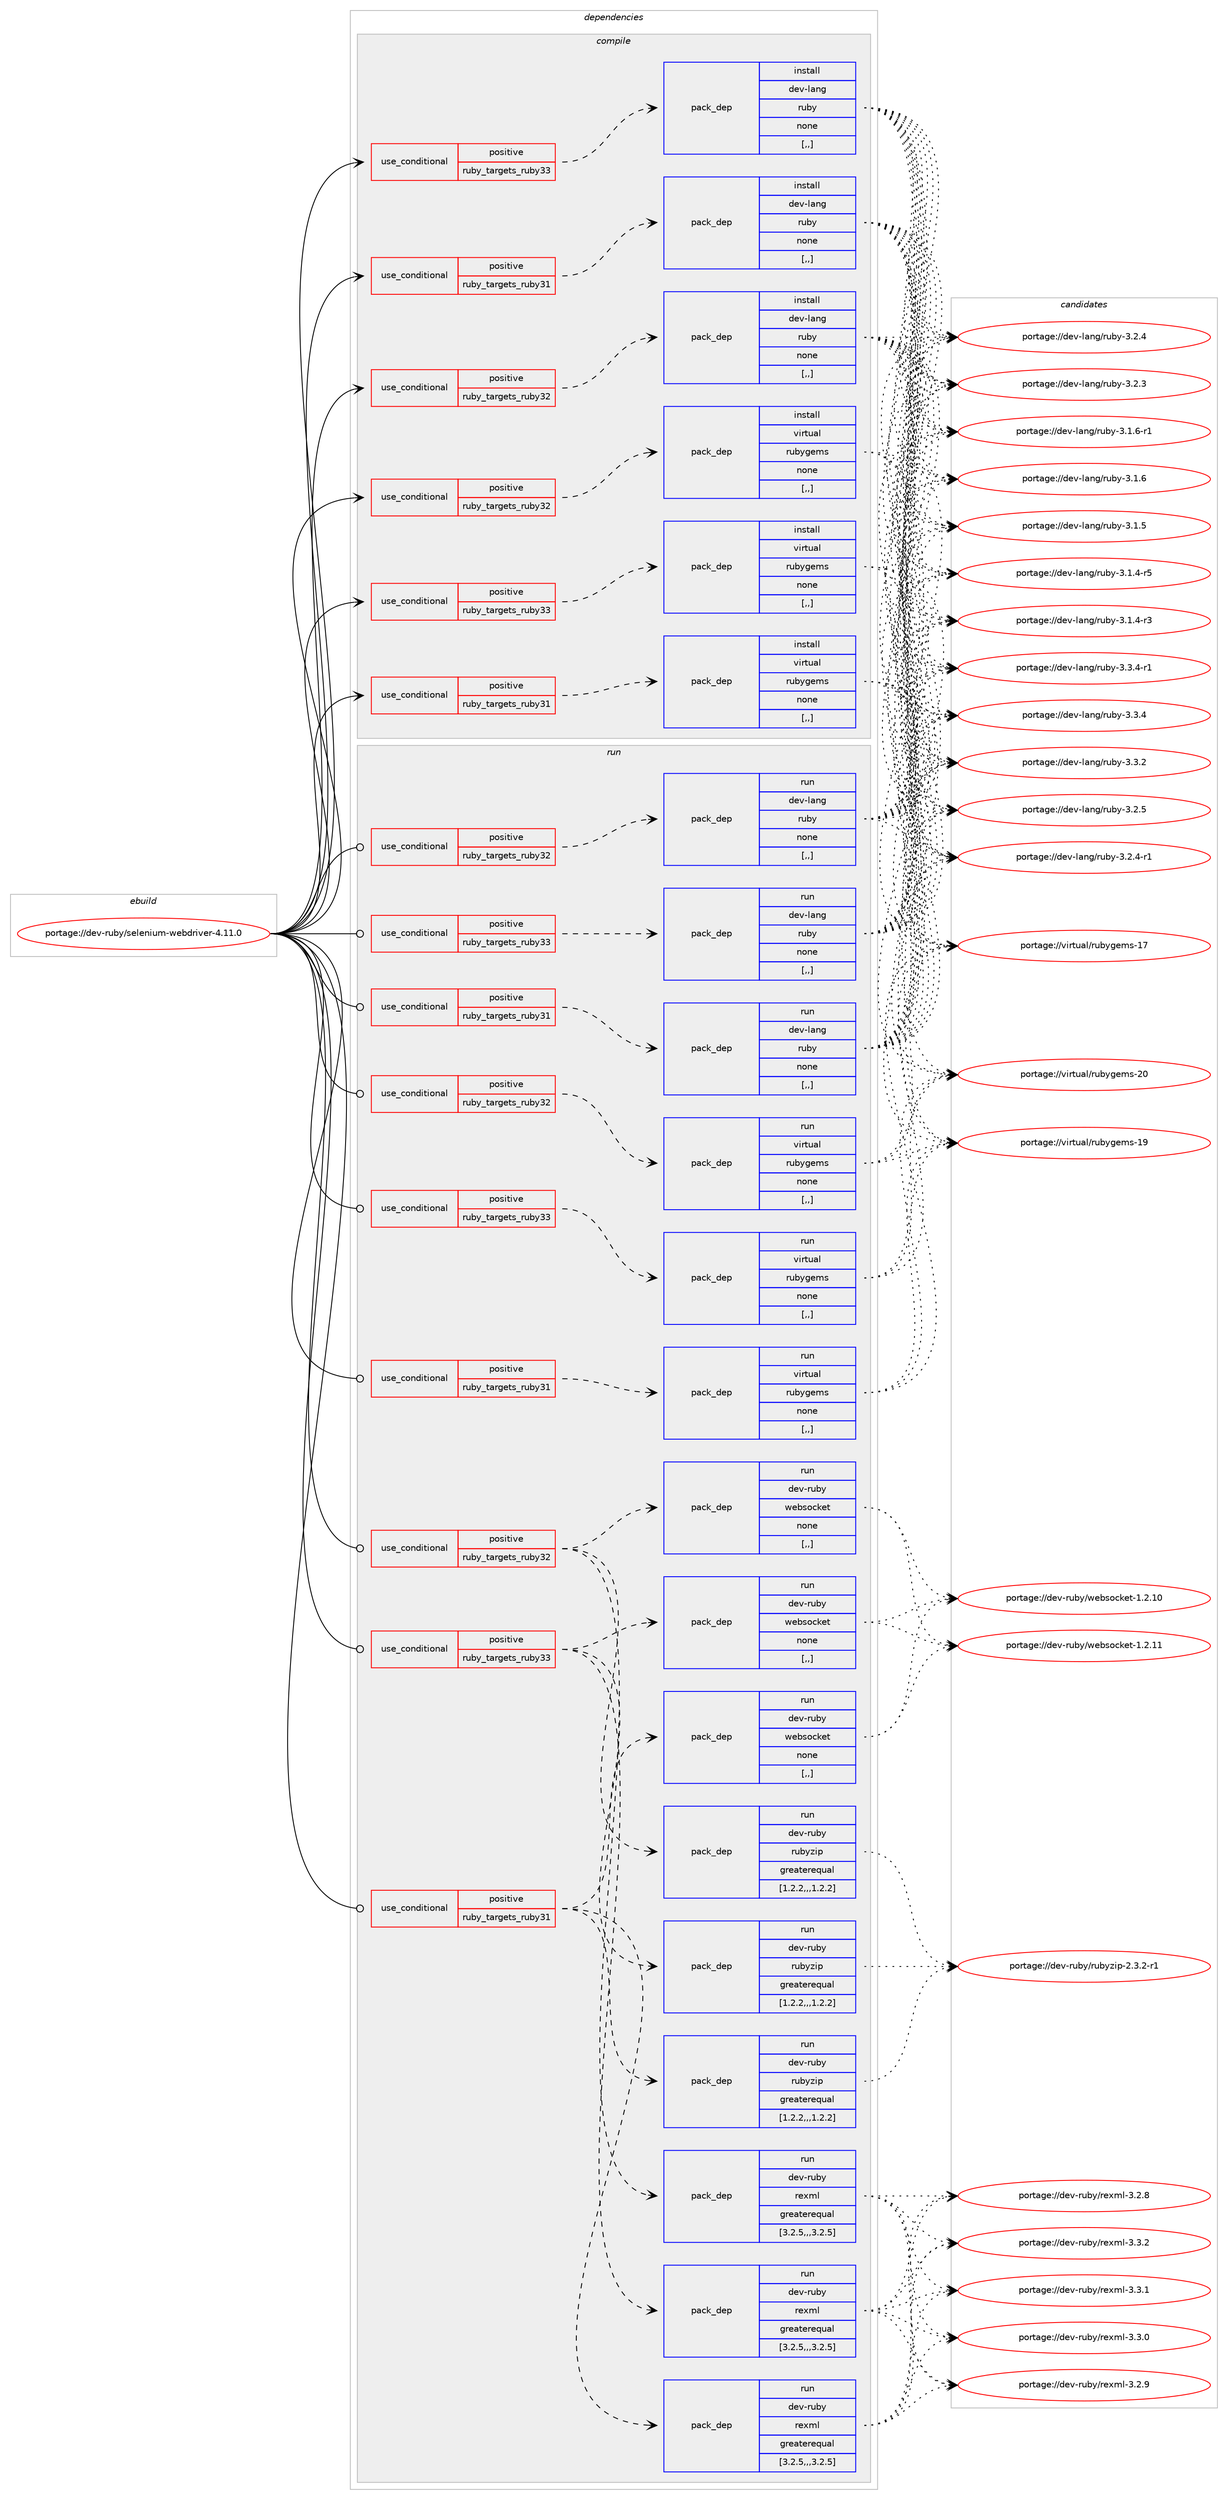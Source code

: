 digraph prolog {

# *************
# Graph options
# *************

newrank=true;
concentrate=true;
compound=true;
graph [rankdir=LR,fontname=Helvetica,fontsize=10,ranksep=1.5];#, ranksep=2.5, nodesep=0.2];
edge  [arrowhead=vee];
node  [fontname=Helvetica,fontsize=10];

# **********
# The ebuild
# **********

subgraph cluster_leftcol {
color=gray;
label=<<i>ebuild</i>>;
id [label="portage://dev-ruby/selenium-webdriver-4.11.0", color=red, width=4, href="../dev-ruby/selenium-webdriver-4.11.0.svg"];
}

# ****************
# The dependencies
# ****************

subgraph cluster_midcol {
color=gray;
label=<<i>dependencies</i>>;
subgraph cluster_compile {
fillcolor="#eeeeee";
style=filled;
label=<<i>compile</i>>;
subgraph cond56247 {
dependency202546 [label=<<TABLE BORDER="0" CELLBORDER="1" CELLSPACING="0" CELLPADDING="4"><TR><TD ROWSPAN="3" CELLPADDING="10">use_conditional</TD></TR><TR><TD>positive</TD></TR><TR><TD>ruby_targets_ruby31</TD></TR></TABLE>>, shape=none, color=red];
subgraph pack144914 {
dependency202547 [label=<<TABLE BORDER="0" CELLBORDER="1" CELLSPACING="0" CELLPADDING="4" WIDTH="220"><TR><TD ROWSPAN="6" CELLPADDING="30">pack_dep</TD></TR><TR><TD WIDTH="110">install</TD></TR><TR><TD>dev-lang</TD></TR><TR><TD>ruby</TD></TR><TR><TD>none</TD></TR><TR><TD>[,,]</TD></TR></TABLE>>, shape=none, color=blue];
}
dependency202546:e -> dependency202547:w [weight=20,style="dashed",arrowhead="vee"];
}
id:e -> dependency202546:w [weight=20,style="solid",arrowhead="vee"];
subgraph cond56248 {
dependency202548 [label=<<TABLE BORDER="0" CELLBORDER="1" CELLSPACING="0" CELLPADDING="4"><TR><TD ROWSPAN="3" CELLPADDING="10">use_conditional</TD></TR><TR><TD>positive</TD></TR><TR><TD>ruby_targets_ruby31</TD></TR></TABLE>>, shape=none, color=red];
subgraph pack144915 {
dependency202549 [label=<<TABLE BORDER="0" CELLBORDER="1" CELLSPACING="0" CELLPADDING="4" WIDTH="220"><TR><TD ROWSPAN="6" CELLPADDING="30">pack_dep</TD></TR><TR><TD WIDTH="110">install</TD></TR><TR><TD>virtual</TD></TR><TR><TD>rubygems</TD></TR><TR><TD>none</TD></TR><TR><TD>[,,]</TD></TR></TABLE>>, shape=none, color=blue];
}
dependency202548:e -> dependency202549:w [weight=20,style="dashed",arrowhead="vee"];
}
id:e -> dependency202548:w [weight=20,style="solid",arrowhead="vee"];
subgraph cond56249 {
dependency202550 [label=<<TABLE BORDER="0" CELLBORDER="1" CELLSPACING="0" CELLPADDING="4"><TR><TD ROWSPAN="3" CELLPADDING="10">use_conditional</TD></TR><TR><TD>positive</TD></TR><TR><TD>ruby_targets_ruby32</TD></TR></TABLE>>, shape=none, color=red];
subgraph pack144916 {
dependency202551 [label=<<TABLE BORDER="0" CELLBORDER="1" CELLSPACING="0" CELLPADDING="4" WIDTH="220"><TR><TD ROWSPAN="6" CELLPADDING="30">pack_dep</TD></TR><TR><TD WIDTH="110">install</TD></TR><TR><TD>dev-lang</TD></TR><TR><TD>ruby</TD></TR><TR><TD>none</TD></TR><TR><TD>[,,]</TD></TR></TABLE>>, shape=none, color=blue];
}
dependency202550:e -> dependency202551:w [weight=20,style="dashed",arrowhead="vee"];
}
id:e -> dependency202550:w [weight=20,style="solid",arrowhead="vee"];
subgraph cond56250 {
dependency202552 [label=<<TABLE BORDER="0" CELLBORDER="1" CELLSPACING="0" CELLPADDING="4"><TR><TD ROWSPAN="3" CELLPADDING="10">use_conditional</TD></TR><TR><TD>positive</TD></TR><TR><TD>ruby_targets_ruby32</TD></TR></TABLE>>, shape=none, color=red];
subgraph pack144917 {
dependency202553 [label=<<TABLE BORDER="0" CELLBORDER="1" CELLSPACING="0" CELLPADDING="4" WIDTH="220"><TR><TD ROWSPAN="6" CELLPADDING="30">pack_dep</TD></TR><TR><TD WIDTH="110">install</TD></TR><TR><TD>virtual</TD></TR><TR><TD>rubygems</TD></TR><TR><TD>none</TD></TR><TR><TD>[,,]</TD></TR></TABLE>>, shape=none, color=blue];
}
dependency202552:e -> dependency202553:w [weight=20,style="dashed",arrowhead="vee"];
}
id:e -> dependency202552:w [weight=20,style="solid",arrowhead="vee"];
subgraph cond56251 {
dependency202554 [label=<<TABLE BORDER="0" CELLBORDER="1" CELLSPACING="0" CELLPADDING="4"><TR><TD ROWSPAN="3" CELLPADDING="10">use_conditional</TD></TR><TR><TD>positive</TD></TR><TR><TD>ruby_targets_ruby33</TD></TR></TABLE>>, shape=none, color=red];
subgraph pack144918 {
dependency202555 [label=<<TABLE BORDER="0" CELLBORDER="1" CELLSPACING="0" CELLPADDING="4" WIDTH="220"><TR><TD ROWSPAN="6" CELLPADDING="30">pack_dep</TD></TR><TR><TD WIDTH="110">install</TD></TR><TR><TD>dev-lang</TD></TR><TR><TD>ruby</TD></TR><TR><TD>none</TD></TR><TR><TD>[,,]</TD></TR></TABLE>>, shape=none, color=blue];
}
dependency202554:e -> dependency202555:w [weight=20,style="dashed",arrowhead="vee"];
}
id:e -> dependency202554:w [weight=20,style="solid",arrowhead="vee"];
subgraph cond56252 {
dependency202556 [label=<<TABLE BORDER="0" CELLBORDER="1" CELLSPACING="0" CELLPADDING="4"><TR><TD ROWSPAN="3" CELLPADDING="10">use_conditional</TD></TR><TR><TD>positive</TD></TR><TR><TD>ruby_targets_ruby33</TD></TR></TABLE>>, shape=none, color=red];
subgraph pack144919 {
dependency202557 [label=<<TABLE BORDER="0" CELLBORDER="1" CELLSPACING="0" CELLPADDING="4" WIDTH="220"><TR><TD ROWSPAN="6" CELLPADDING="30">pack_dep</TD></TR><TR><TD WIDTH="110">install</TD></TR><TR><TD>virtual</TD></TR><TR><TD>rubygems</TD></TR><TR><TD>none</TD></TR><TR><TD>[,,]</TD></TR></TABLE>>, shape=none, color=blue];
}
dependency202556:e -> dependency202557:w [weight=20,style="dashed",arrowhead="vee"];
}
id:e -> dependency202556:w [weight=20,style="solid",arrowhead="vee"];
}
subgraph cluster_compileandrun {
fillcolor="#eeeeee";
style=filled;
label=<<i>compile and run</i>>;
}
subgraph cluster_run {
fillcolor="#eeeeee";
style=filled;
label=<<i>run</i>>;
subgraph cond56253 {
dependency202558 [label=<<TABLE BORDER="0" CELLBORDER="1" CELLSPACING="0" CELLPADDING="4"><TR><TD ROWSPAN="3" CELLPADDING="10">use_conditional</TD></TR><TR><TD>positive</TD></TR><TR><TD>ruby_targets_ruby31</TD></TR></TABLE>>, shape=none, color=red];
subgraph pack144920 {
dependency202559 [label=<<TABLE BORDER="0" CELLBORDER="1" CELLSPACING="0" CELLPADDING="4" WIDTH="220"><TR><TD ROWSPAN="6" CELLPADDING="30">pack_dep</TD></TR><TR><TD WIDTH="110">run</TD></TR><TR><TD>dev-lang</TD></TR><TR><TD>ruby</TD></TR><TR><TD>none</TD></TR><TR><TD>[,,]</TD></TR></TABLE>>, shape=none, color=blue];
}
dependency202558:e -> dependency202559:w [weight=20,style="dashed",arrowhead="vee"];
}
id:e -> dependency202558:w [weight=20,style="solid",arrowhead="odot"];
subgraph cond56254 {
dependency202560 [label=<<TABLE BORDER="0" CELLBORDER="1" CELLSPACING="0" CELLPADDING="4"><TR><TD ROWSPAN="3" CELLPADDING="10">use_conditional</TD></TR><TR><TD>positive</TD></TR><TR><TD>ruby_targets_ruby31</TD></TR></TABLE>>, shape=none, color=red];
subgraph pack144921 {
dependency202561 [label=<<TABLE BORDER="0" CELLBORDER="1" CELLSPACING="0" CELLPADDING="4" WIDTH="220"><TR><TD ROWSPAN="6" CELLPADDING="30">pack_dep</TD></TR><TR><TD WIDTH="110">run</TD></TR><TR><TD>dev-ruby</TD></TR><TR><TD>rexml</TD></TR><TR><TD>greaterequal</TD></TR><TR><TD>[3.2.5,,,3.2.5]</TD></TR></TABLE>>, shape=none, color=blue];
}
dependency202560:e -> dependency202561:w [weight=20,style="dashed",arrowhead="vee"];
subgraph pack144922 {
dependency202562 [label=<<TABLE BORDER="0" CELLBORDER="1" CELLSPACING="0" CELLPADDING="4" WIDTH="220"><TR><TD ROWSPAN="6" CELLPADDING="30">pack_dep</TD></TR><TR><TD WIDTH="110">run</TD></TR><TR><TD>dev-ruby</TD></TR><TR><TD>rubyzip</TD></TR><TR><TD>greaterequal</TD></TR><TR><TD>[1.2.2,,,1.2.2]</TD></TR></TABLE>>, shape=none, color=blue];
}
dependency202560:e -> dependency202562:w [weight=20,style="dashed",arrowhead="vee"];
subgraph pack144923 {
dependency202563 [label=<<TABLE BORDER="0" CELLBORDER="1" CELLSPACING="0" CELLPADDING="4" WIDTH="220"><TR><TD ROWSPAN="6" CELLPADDING="30">pack_dep</TD></TR><TR><TD WIDTH="110">run</TD></TR><TR><TD>dev-ruby</TD></TR><TR><TD>websocket</TD></TR><TR><TD>none</TD></TR><TR><TD>[,,]</TD></TR></TABLE>>, shape=none, color=blue];
}
dependency202560:e -> dependency202563:w [weight=20,style="dashed",arrowhead="vee"];
}
id:e -> dependency202560:w [weight=20,style="solid",arrowhead="odot"];
subgraph cond56255 {
dependency202564 [label=<<TABLE BORDER="0" CELLBORDER="1" CELLSPACING="0" CELLPADDING="4"><TR><TD ROWSPAN="3" CELLPADDING="10">use_conditional</TD></TR><TR><TD>positive</TD></TR><TR><TD>ruby_targets_ruby31</TD></TR></TABLE>>, shape=none, color=red];
subgraph pack144924 {
dependency202565 [label=<<TABLE BORDER="0" CELLBORDER="1" CELLSPACING="0" CELLPADDING="4" WIDTH="220"><TR><TD ROWSPAN="6" CELLPADDING="30">pack_dep</TD></TR><TR><TD WIDTH="110">run</TD></TR><TR><TD>virtual</TD></TR><TR><TD>rubygems</TD></TR><TR><TD>none</TD></TR><TR><TD>[,,]</TD></TR></TABLE>>, shape=none, color=blue];
}
dependency202564:e -> dependency202565:w [weight=20,style="dashed",arrowhead="vee"];
}
id:e -> dependency202564:w [weight=20,style="solid",arrowhead="odot"];
subgraph cond56256 {
dependency202566 [label=<<TABLE BORDER="0" CELLBORDER="1" CELLSPACING="0" CELLPADDING="4"><TR><TD ROWSPAN="3" CELLPADDING="10">use_conditional</TD></TR><TR><TD>positive</TD></TR><TR><TD>ruby_targets_ruby32</TD></TR></TABLE>>, shape=none, color=red];
subgraph pack144925 {
dependency202567 [label=<<TABLE BORDER="0" CELLBORDER="1" CELLSPACING="0" CELLPADDING="4" WIDTH="220"><TR><TD ROWSPAN="6" CELLPADDING="30">pack_dep</TD></TR><TR><TD WIDTH="110">run</TD></TR><TR><TD>dev-lang</TD></TR><TR><TD>ruby</TD></TR><TR><TD>none</TD></TR><TR><TD>[,,]</TD></TR></TABLE>>, shape=none, color=blue];
}
dependency202566:e -> dependency202567:w [weight=20,style="dashed",arrowhead="vee"];
}
id:e -> dependency202566:w [weight=20,style="solid",arrowhead="odot"];
subgraph cond56257 {
dependency202568 [label=<<TABLE BORDER="0" CELLBORDER="1" CELLSPACING="0" CELLPADDING="4"><TR><TD ROWSPAN="3" CELLPADDING="10">use_conditional</TD></TR><TR><TD>positive</TD></TR><TR><TD>ruby_targets_ruby32</TD></TR></TABLE>>, shape=none, color=red];
subgraph pack144926 {
dependency202569 [label=<<TABLE BORDER="0" CELLBORDER="1" CELLSPACING="0" CELLPADDING="4" WIDTH="220"><TR><TD ROWSPAN="6" CELLPADDING="30">pack_dep</TD></TR><TR><TD WIDTH="110">run</TD></TR><TR><TD>dev-ruby</TD></TR><TR><TD>rexml</TD></TR><TR><TD>greaterequal</TD></TR><TR><TD>[3.2.5,,,3.2.5]</TD></TR></TABLE>>, shape=none, color=blue];
}
dependency202568:e -> dependency202569:w [weight=20,style="dashed",arrowhead="vee"];
subgraph pack144927 {
dependency202570 [label=<<TABLE BORDER="0" CELLBORDER="1" CELLSPACING="0" CELLPADDING="4" WIDTH="220"><TR><TD ROWSPAN="6" CELLPADDING="30">pack_dep</TD></TR><TR><TD WIDTH="110">run</TD></TR><TR><TD>dev-ruby</TD></TR><TR><TD>rubyzip</TD></TR><TR><TD>greaterequal</TD></TR><TR><TD>[1.2.2,,,1.2.2]</TD></TR></TABLE>>, shape=none, color=blue];
}
dependency202568:e -> dependency202570:w [weight=20,style="dashed",arrowhead="vee"];
subgraph pack144928 {
dependency202571 [label=<<TABLE BORDER="0" CELLBORDER="1" CELLSPACING="0" CELLPADDING="4" WIDTH="220"><TR><TD ROWSPAN="6" CELLPADDING="30">pack_dep</TD></TR><TR><TD WIDTH="110">run</TD></TR><TR><TD>dev-ruby</TD></TR><TR><TD>websocket</TD></TR><TR><TD>none</TD></TR><TR><TD>[,,]</TD></TR></TABLE>>, shape=none, color=blue];
}
dependency202568:e -> dependency202571:w [weight=20,style="dashed",arrowhead="vee"];
}
id:e -> dependency202568:w [weight=20,style="solid",arrowhead="odot"];
subgraph cond56258 {
dependency202572 [label=<<TABLE BORDER="0" CELLBORDER="1" CELLSPACING="0" CELLPADDING="4"><TR><TD ROWSPAN="3" CELLPADDING="10">use_conditional</TD></TR><TR><TD>positive</TD></TR><TR><TD>ruby_targets_ruby32</TD></TR></TABLE>>, shape=none, color=red];
subgraph pack144929 {
dependency202573 [label=<<TABLE BORDER="0" CELLBORDER="1" CELLSPACING="0" CELLPADDING="4" WIDTH="220"><TR><TD ROWSPAN="6" CELLPADDING="30">pack_dep</TD></TR><TR><TD WIDTH="110">run</TD></TR><TR><TD>virtual</TD></TR><TR><TD>rubygems</TD></TR><TR><TD>none</TD></TR><TR><TD>[,,]</TD></TR></TABLE>>, shape=none, color=blue];
}
dependency202572:e -> dependency202573:w [weight=20,style="dashed",arrowhead="vee"];
}
id:e -> dependency202572:w [weight=20,style="solid",arrowhead="odot"];
subgraph cond56259 {
dependency202574 [label=<<TABLE BORDER="0" CELLBORDER="1" CELLSPACING="0" CELLPADDING="4"><TR><TD ROWSPAN="3" CELLPADDING="10">use_conditional</TD></TR><TR><TD>positive</TD></TR><TR><TD>ruby_targets_ruby33</TD></TR></TABLE>>, shape=none, color=red];
subgraph pack144930 {
dependency202575 [label=<<TABLE BORDER="0" CELLBORDER="1" CELLSPACING="0" CELLPADDING="4" WIDTH="220"><TR><TD ROWSPAN="6" CELLPADDING="30">pack_dep</TD></TR><TR><TD WIDTH="110">run</TD></TR><TR><TD>dev-lang</TD></TR><TR><TD>ruby</TD></TR><TR><TD>none</TD></TR><TR><TD>[,,]</TD></TR></TABLE>>, shape=none, color=blue];
}
dependency202574:e -> dependency202575:w [weight=20,style="dashed",arrowhead="vee"];
}
id:e -> dependency202574:w [weight=20,style="solid",arrowhead="odot"];
subgraph cond56260 {
dependency202576 [label=<<TABLE BORDER="0" CELLBORDER="1" CELLSPACING="0" CELLPADDING="4"><TR><TD ROWSPAN="3" CELLPADDING="10">use_conditional</TD></TR><TR><TD>positive</TD></TR><TR><TD>ruby_targets_ruby33</TD></TR></TABLE>>, shape=none, color=red];
subgraph pack144931 {
dependency202577 [label=<<TABLE BORDER="0" CELLBORDER="1" CELLSPACING="0" CELLPADDING="4" WIDTH="220"><TR><TD ROWSPAN="6" CELLPADDING="30">pack_dep</TD></TR><TR><TD WIDTH="110">run</TD></TR><TR><TD>dev-ruby</TD></TR><TR><TD>rexml</TD></TR><TR><TD>greaterequal</TD></TR><TR><TD>[3.2.5,,,3.2.5]</TD></TR></TABLE>>, shape=none, color=blue];
}
dependency202576:e -> dependency202577:w [weight=20,style="dashed",arrowhead="vee"];
subgraph pack144932 {
dependency202578 [label=<<TABLE BORDER="0" CELLBORDER="1" CELLSPACING="0" CELLPADDING="4" WIDTH="220"><TR><TD ROWSPAN="6" CELLPADDING="30">pack_dep</TD></TR><TR><TD WIDTH="110">run</TD></TR><TR><TD>dev-ruby</TD></TR><TR><TD>rubyzip</TD></TR><TR><TD>greaterequal</TD></TR><TR><TD>[1.2.2,,,1.2.2]</TD></TR></TABLE>>, shape=none, color=blue];
}
dependency202576:e -> dependency202578:w [weight=20,style="dashed",arrowhead="vee"];
subgraph pack144933 {
dependency202579 [label=<<TABLE BORDER="0" CELLBORDER="1" CELLSPACING="0" CELLPADDING="4" WIDTH="220"><TR><TD ROWSPAN="6" CELLPADDING="30">pack_dep</TD></TR><TR><TD WIDTH="110">run</TD></TR><TR><TD>dev-ruby</TD></TR><TR><TD>websocket</TD></TR><TR><TD>none</TD></TR><TR><TD>[,,]</TD></TR></TABLE>>, shape=none, color=blue];
}
dependency202576:e -> dependency202579:w [weight=20,style="dashed",arrowhead="vee"];
}
id:e -> dependency202576:w [weight=20,style="solid",arrowhead="odot"];
subgraph cond56261 {
dependency202580 [label=<<TABLE BORDER="0" CELLBORDER="1" CELLSPACING="0" CELLPADDING="4"><TR><TD ROWSPAN="3" CELLPADDING="10">use_conditional</TD></TR><TR><TD>positive</TD></TR><TR><TD>ruby_targets_ruby33</TD></TR></TABLE>>, shape=none, color=red];
subgraph pack144934 {
dependency202581 [label=<<TABLE BORDER="0" CELLBORDER="1" CELLSPACING="0" CELLPADDING="4" WIDTH="220"><TR><TD ROWSPAN="6" CELLPADDING="30">pack_dep</TD></TR><TR><TD WIDTH="110">run</TD></TR><TR><TD>virtual</TD></TR><TR><TD>rubygems</TD></TR><TR><TD>none</TD></TR><TR><TD>[,,]</TD></TR></TABLE>>, shape=none, color=blue];
}
dependency202580:e -> dependency202581:w [weight=20,style="dashed",arrowhead="vee"];
}
id:e -> dependency202580:w [weight=20,style="solid",arrowhead="odot"];
}
}

# **************
# The candidates
# **************

subgraph cluster_choices {
rank=same;
color=gray;
label=<<i>candidates</i>>;

subgraph choice144914 {
color=black;
nodesep=1;
choice100101118451089711010347114117981214551465146524511449 [label="portage://dev-lang/ruby-3.3.4-r1", color=red, width=4,href="../dev-lang/ruby-3.3.4-r1.svg"];
choice10010111845108971101034711411798121455146514652 [label="portage://dev-lang/ruby-3.3.4", color=red, width=4,href="../dev-lang/ruby-3.3.4.svg"];
choice10010111845108971101034711411798121455146514650 [label="portage://dev-lang/ruby-3.3.2", color=red, width=4,href="../dev-lang/ruby-3.3.2.svg"];
choice10010111845108971101034711411798121455146504653 [label="portage://dev-lang/ruby-3.2.5", color=red, width=4,href="../dev-lang/ruby-3.2.5.svg"];
choice100101118451089711010347114117981214551465046524511449 [label="portage://dev-lang/ruby-3.2.4-r1", color=red, width=4,href="../dev-lang/ruby-3.2.4-r1.svg"];
choice10010111845108971101034711411798121455146504652 [label="portage://dev-lang/ruby-3.2.4", color=red, width=4,href="../dev-lang/ruby-3.2.4.svg"];
choice10010111845108971101034711411798121455146504651 [label="portage://dev-lang/ruby-3.2.3", color=red, width=4,href="../dev-lang/ruby-3.2.3.svg"];
choice100101118451089711010347114117981214551464946544511449 [label="portage://dev-lang/ruby-3.1.6-r1", color=red, width=4,href="../dev-lang/ruby-3.1.6-r1.svg"];
choice10010111845108971101034711411798121455146494654 [label="portage://dev-lang/ruby-3.1.6", color=red, width=4,href="../dev-lang/ruby-3.1.6.svg"];
choice10010111845108971101034711411798121455146494653 [label="portage://dev-lang/ruby-3.1.5", color=red, width=4,href="../dev-lang/ruby-3.1.5.svg"];
choice100101118451089711010347114117981214551464946524511453 [label="portage://dev-lang/ruby-3.1.4-r5", color=red, width=4,href="../dev-lang/ruby-3.1.4-r5.svg"];
choice100101118451089711010347114117981214551464946524511451 [label="portage://dev-lang/ruby-3.1.4-r3", color=red, width=4,href="../dev-lang/ruby-3.1.4-r3.svg"];
dependency202547:e -> choice100101118451089711010347114117981214551465146524511449:w [style=dotted,weight="100"];
dependency202547:e -> choice10010111845108971101034711411798121455146514652:w [style=dotted,weight="100"];
dependency202547:e -> choice10010111845108971101034711411798121455146514650:w [style=dotted,weight="100"];
dependency202547:e -> choice10010111845108971101034711411798121455146504653:w [style=dotted,weight="100"];
dependency202547:e -> choice100101118451089711010347114117981214551465046524511449:w [style=dotted,weight="100"];
dependency202547:e -> choice10010111845108971101034711411798121455146504652:w [style=dotted,weight="100"];
dependency202547:e -> choice10010111845108971101034711411798121455146504651:w [style=dotted,weight="100"];
dependency202547:e -> choice100101118451089711010347114117981214551464946544511449:w [style=dotted,weight="100"];
dependency202547:e -> choice10010111845108971101034711411798121455146494654:w [style=dotted,weight="100"];
dependency202547:e -> choice10010111845108971101034711411798121455146494653:w [style=dotted,weight="100"];
dependency202547:e -> choice100101118451089711010347114117981214551464946524511453:w [style=dotted,weight="100"];
dependency202547:e -> choice100101118451089711010347114117981214551464946524511451:w [style=dotted,weight="100"];
}
subgraph choice144915 {
color=black;
nodesep=1;
choice118105114116117971084711411798121103101109115455048 [label="portage://virtual/rubygems-20", color=red, width=4,href="../virtual/rubygems-20.svg"];
choice118105114116117971084711411798121103101109115454957 [label="portage://virtual/rubygems-19", color=red, width=4,href="../virtual/rubygems-19.svg"];
choice118105114116117971084711411798121103101109115454955 [label="portage://virtual/rubygems-17", color=red, width=4,href="../virtual/rubygems-17.svg"];
dependency202549:e -> choice118105114116117971084711411798121103101109115455048:w [style=dotted,weight="100"];
dependency202549:e -> choice118105114116117971084711411798121103101109115454957:w [style=dotted,weight="100"];
dependency202549:e -> choice118105114116117971084711411798121103101109115454955:w [style=dotted,weight="100"];
}
subgraph choice144916 {
color=black;
nodesep=1;
choice100101118451089711010347114117981214551465146524511449 [label="portage://dev-lang/ruby-3.3.4-r1", color=red, width=4,href="../dev-lang/ruby-3.3.4-r1.svg"];
choice10010111845108971101034711411798121455146514652 [label="portage://dev-lang/ruby-3.3.4", color=red, width=4,href="../dev-lang/ruby-3.3.4.svg"];
choice10010111845108971101034711411798121455146514650 [label="portage://dev-lang/ruby-3.3.2", color=red, width=4,href="../dev-lang/ruby-3.3.2.svg"];
choice10010111845108971101034711411798121455146504653 [label="portage://dev-lang/ruby-3.2.5", color=red, width=4,href="../dev-lang/ruby-3.2.5.svg"];
choice100101118451089711010347114117981214551465046524511449 [label="portage://dev-lang/ruby-3.2.4-r1", color=red, width=4,href="../dev-lang/ruby-3.2.4-r1.svg"];
choice10010111845108971101034711411798121455146504652 [label="portage://dev-lang/ruby-3.2.4", color=red, width=4,href="../dev-lang/ruby-3.2.4.svg"];
choice10010111845108971101034711411798121455146504651 [label="portage://dev-lang/ruby-3.2.3", color=red, width=4,href="../dev-lang/ruby-3.2.3.svg"];
choice100101118451089711010347114117981214551464946544511449 [label="portage://dev-lang/ruby-3.1.6-r1", color=red, width=4,href="../dev-lang/ruby-3.1.6-r1.svg"];
choice10010111845108971101034711411798121455146494654 [label="portage://dev-lang/ruby-3.1.6", color=red, width=4,href="../dev-lang/ruby-3.1.6.svg"];
choice10010111845108971101034711411798121455146494653 [label="portage://dev-lang/ruby-3.1.5", color=red, width=4,href="../dev-lang/ruby-3.1.5.svg"];
choice100101118451089711010347114117981214551464946524511453 [label="portage://dev-lang/ruby-3.1.4-r5", color=red, width=4,href="../dev-lang/ruby-3.1.4-r5.svg"];
choice100101118451089711010347114117981214551464946524511451 [label="portage://dev-lang/ruby-3.1.4-r3", color=red, width=4,href="../dev-lang/ruby-3.1.4-r3.svg"];
dependency202551:e -> choice100101118451089711010347114117981214551465146524511449:w [style=dotted,weight="100"];
dependency202551:e -> choice10010111845108971101034711411798121455146514652:w [style=dotted,weight="100"];
dependency202551:e -> choice10010111845108971101034711411798121455146514650:w [style=dotted,weight="100"];
dependency202551:e -> choice10010111845108971101034711411798121455146504653:w [style=dotted,weight="100"];
dependency202551:e -> choice100101118451089711010347114117981214551465046524511449:w [style=dotted,weight="100"];
dependency202551:e -> choice10010111845108971101034711411798121455146504652:w [style=dotted,weight="100"];
dependency202551:e -> choice10010111845108971101034711411798121455146504651:w [style=dotted,weight="100"];
dependency202551:e -> choice100101118451089711010347114117981214551464946544511449:w [style=dotted,weight="100"];
dependency202551:e -> choice10010111845108971101034711411798121455146494654:w [style=dotted,weight="100"];
dependency202551:e -> choice10010111845108971101034711411798121455146494653:w [style=dotted,weight="100"];
dependency202551:e -> choice100101118451089711010347114117981214551464946524511453:w [style=dotted,weight="100"];
dependency202551:e -> choice100101118451089711010347114117981214551464946524511451:w [style=dotted,weight="100"];
}
subgraph choice144917 {
color=black;
nodesep=1;
choice118105114116117971084711411798121103101109115455048 [label="portage://virtual/rubygems-20", color=red, width=4,href="../virtual/rubygems-20.svg"];
choice118105114116117971084711411798121103101109115454957 [label="portage://virtual/rubygems-19", color=red, width=4,href="../virtual/rubygems-19.svg"];
choice118105114116117971084711411798121103101109115454955 [label="portage://virtual/rubygems-17", color=red, width=4,href="../virtual/rubygems-17.svg"];
dependency202553:e -> choice118105114116117971084711411798121103101109115455048:w [style=dotted,weight="100"];
dependency202553:e -> choice118105114116117971084711411798121103101109115454957:w [style=dotted,weight="100"];
dependency202553:e -> choice118105114116117971084711411798121103101109115454955:w [style=dotted,weight="100"];
}
subgraph choice144918 {
color=black;
nodesep=1;
choice100101118451089711010347114117981214551465146524511449 [label="portage://dev-lang/ruby-3.3.4-r1", color=red, width=4,href="../dev-lang/ruby-3.3.4-r1.svg"];
choice10010111845108971101034711411798121455146514652 [label="portage://dev-lang/ruby-3.3.4", color=red, width=4,href="../dev-lang/ruby-3.3.4.svg"];
choice10010111845108971101034711411798121455146514650 [label="portage://dev-lang/ruby-3.3.2", color=red, width=4,href="../dev-lang/ruby-3.3.2.svg"];
choice10010111845108971101034711411798121455146504653 [label="portage://dev-lang/ruby-3.2.5", color=red, width=4,href="../dev-lang/ruby-3.2.5.svg"];
choice100101118451089711010347114117981214551465046524511449 [label="portage://dev-lang/ruby-3.2.4-r1", color=red, width=4,href="../dev-lang/ruby-3.2.4-r1.svg"];
choice10010111845108971101034711411798121455146504652 [label="portage://dev-lang/ruby-3.2.4", color=red, width=4,href="../dev-lang/ruby-3.2.4.svg"];
choice10010111845108971101034711411798121455146504651 [label="portage://dev-lang/ruby-3.2.3", color=red, width=4,href="../dev-lang/ruby-3.2.3.svg"];
choice100101118451089711010347114117981214551464946544511449 [label="portage://dev-lang/ruby-3.1.6-r1", color=red, width=4,href="../dev-lang/ruby-3.1.6-r1.svg"];
choice10010111845108971101034711411798121455146494654 [label="portage://dev-lang/ruby-3.1.6", color=red, width=4,href="../dev-lang/ruby-3.1.6.svg"];
choice10010111845108971101034711411798121455146494653 [label="portage://dev-lang/ruby-3.1.5", color=red, width=4,href="../dev-lang/ruby-3.1.5.svg"];
choice100101118451089711010347114117981214551464946524511453 [label="portage://dev-lang/ruby-3.1.4-r5", color=red, width=4,href="../dev-lang/ruby-3.1.4-r5.svg"];
choice100101118451089711010347114117981214551464946524511451 [label="portage://dev-lang/ruby-3.1.4-r3", color=red, width=4,href="../dev-lang/ruby-3.1.4-r3.svg"];
dependency202555:e -> choice100101118451089711010347114117981214551465146524511449:w [style=dotted,weight="100"];
dependency202555:e -> choice10010111845108971101034711411798121455146514652:w [style=dotted,weight="100"];
dependency202555:e -> choice10010111845108971101034711411798121455146514650:w [style=dotted,weight="100"];
dependency202555:e -> choice10010111845108971101034711411798121455146504653:w [style=dotted,weight="100"];
dependency202555:e -> choice100101118451089711010347114117981214551465046524511449:w [style=dotted,weight="100"];
dependency202555:e -> choice10010111845108971101034711411798121455146504652:w [style=dotted,weight="100"];
dependency202555:e -> choice10010111845108971101034711411798121455146504651:w [style=dotted,weight="100"];
dependency202555:e -> choice100101118451089711010347114117981214551464946544511449:w [style=dotted,weight="100"];
dependency202555:e -> choice10010111845108971101034711411798121455146494654:w [style=dotted,weight="100"];
dependency202555:e -> choice10010111845108971101034711411798121455146494653:w [style=dotted,weight="100"];
dependency202555:e -> choice100101118451089711010347114117981214551464946524511453:w [style=dotted,weight="100"];
dependency202555:e -> choice100101118451089711010347114117981214551464946524511451:w [style=dotted,weight="100"];
}
subgraph choice144919 {
color=black;
nodesep=1;
choice118105114116117971084711411798121103101109115455048 [label="portage://virtual/rubygems-20", color=red, width=4,href="../virtual/rubygems-20.svg"];
choice118105114116117971084711411798121103101109115454957 [label="portage://virtual/rubygems-19", color=red, width=4,href="../virtual/rubygems-19.svg"];
choice118105114116117971084711411798121103101109115454955 [label="portage://virtual/rubygems-17", color=red, width=4,href="../virtual/rubygems-17.svg"];
dependency202557:e -> choice118105114116117971084711411798121103101109115455048:w [style=dotted,weight="100"];
dependency202557:e -> choice118105114116117971084711411798121103101109115454957:w [style=dotted,weight="100"];
dependency202557:e -> choice118105114116117971084711411798121103101109115454955:w [style=dotted,weight="100"];
}
subgraph choice144920 {
color=black;
nodesep=1;
choice100101118451089711010347114117981214551465146524511449 [label="portage://dev-lang/ruby-3.3.4-r1", color=red, width=4,href="../dev-lang/ruby-3.3.4-r1.svg"];
choice10010111845108971101034711411798121455146514652 [label="portage://dev-lang/ruby-3.3.4", color=red, width=4,href="../dev-lang/ruby-3.3.4.svg"];
choice10010111845108971101034711411798121455146514650 [label="portage://dev-lang/ruby-3.3.2", color=red, width=4,href="../dev-lang/ruby-3.3.2.svg"];
choice10010111845108971101034711411798121455146504653 [label="portage://dev-lang/ruby-3.2.5", color=red, width=4,href="../dev-lang/ruby-3.2.5.svg"];
choice100101118451089711010347114117981214551465046524511449 [label="portage://dev-lang/ruby-3.2.4-r1", color=red, width=4,href="../dev-lang/ruby-3.2.4-r1.svg"];
choice10010111845108971101034711411798121455146504652 [label="portage://dev-lang/ruby-3.2.4", color=red, width=4,href="../dev-lang/ruby-3.2.4.svg"];
choice10010111845108971101034711411798121455146504651 [label="portage://dev-lang/ruby-3.2.3", color=red, width=4,href="../dev-lang/ruby-3.2.3.svg"];
choice100101118451089711010347114117981214551464946544511449 [label="portage://dev-lang/ruby-3.1.6-r1", color=red, width=4,href="../dev-lang/ruby-3.1.6-r1.svg"];
choice10010111845108971101034711411798121455146494654 [label="portage://dev-lang/ruby-3.1.6", color=red, width=4,href="../dev-lang/ruby-3.1.6.svg"];
choice10010111845108971101034711411798121455146494653 [label="portage://dev-lang/ruby-3.1.5", color=red, width=4,href="../dev-lang/ruby-3.1.5.svg"];
choice100101118451089711010347114117981214551464946524511453 [label="portage://dev-lang/ruby-3.1.4-r5", color=red, width=4,href="../dev-lang/ruby-3.1.4-r5.svg"];
choice100101118451089711010347114117981214551464946524511451 [label="portage://dev-lang/ruby-3.1.4-r3", color=red, width=4,href="../dev-lang/ruby-3.1.4-r3.svg"];
dependency202559:e -> choice100101118451089711010347114117981214551465146524511449:w [style=dotted,weight="100"];
dependency202559:e -> choice10010111845108971101034711411798121455146514652:w [style=dotted,weight="100"];
dependency202559:e -> choice10010111845108971101034711411798121455146514650:w [style=dotted,weight="100"];
dependency202559:e -> choice10010111845108971101034711411798121455146504653:w [style=dotted,weight="100"];
dependency202559:e -> choice100101118451089711010347114117981214551465046524511449:w [style=dotted,weight="100"];
dependency202559:e -> choice10010111845108971101034711411798121455146504652:w [style=dotted,weight="100"];
dependency202559:e -> choice10010111845108971101034711411798121455146504651:w [style=dotted,weight="100"];
dependency202559:e -> choice100101118451089711010347114117981214551464946544511449:w [style=dotted,weight="100"];
dependency202559:e -> choice10010111845108971101034711411798121455146494654:w [style=dotted,weight="100"];
dependency202559:e -> choice10010111845108971101034711411798121455146494653:w [style=dotted,weight="100"];
dependency202559:e -> choice100101118451089711010347114117981214551464946524511453:w [style=dotted,weight="100"];
dependency202559:e -> choice100101118451089711010347114117981214551464946524511451:w [style=dotted,weight="100"];
}
subgraph choice144921 {
color=black;
nodesep=1;
choice100101118451141179812147114101120109108455146514650 [label="portage://dev-ruby/rexml-3.3.2", color=red, width=4,href="../dev-ruby/rexml-3.3.2.svg"];
choice100101118451141179812147114101120109108455146514649 [label="portage://dev-ruby/rexml-3.3.1", color=red, width=4,href="../dev-ruby/rexml-3.3.1.svg"];
choice100101118451141179812147114101120109108455146514648 [label="portage://dev-ruby/rexml-3.3.0", color=red, width=4,href="../dev-ruby/rexml-3.3.0.svg"];
choice100101118451141179812147114101120109108455146504657 [label="portage://dev-ruby/rexml-3.2.9", color=red, width=4,href="../dev-ruby/rexml-3.2.9.svg"];
choice100101118451141179812147114101120109108455146504656 [label="portage://dev-ruby/rexml-3.2.8", color=red, width=4,href="../dev-ruby/rexml-3.2.8.svg"];
dependency202561:e -> choice100101118451141179812147114101120109108455146514650:w [style=dotted,weight="100"];
dependency202561:e -> choice100101118451141179812147114101120109108455146514649:w [style=dotted,weight="100"];
dependency202561:e -> choice100101118451141179812147114101120109108455146514648:w [style=dotted,weight="100"];
dependency202561:e -> choice100101118451141179812147114101120109108455146504657:w [style=dotted,weight="100"];
dependency202561:e -> choice100101118451141179812147114101120109108455146504656:w [style=dotted,weight="100"];
}
subgraph choice144922 {
color=black;
nodesep=1;
choice100101118451141179812147114117981211221051124550465146504511449 [label="portage://dev-ruby/rubyzip-2.3.2-r1", color=red, width=4,href="../dev-ruby/rubyzip-2.3.2-r1.svg"];
dependency202562:e -> choice100101118451141179812147114117981211221051124550465146504511449:w [style=dotted,weight="100"];
}
subgraph choice144923 {
color=black;
nodesep=1;
choice100101118451141179812147119101981151119910710111645494650464949 [label="portage://dev-ruby/websocket-1.2.11", color=red, width=4,href="../dev-ruby/websocket-1.2.11.svg"];
choice100101118451141179812147119101981151119910710111645494650464948 [label="portage://dev-ruby/websocket-1.2.10", color=red, width=4,href="../dev-ruby/websocket-1.2.10.svg"];
dependency202563:e -> choice100101118451141179812147119101981151119910710111645494650464949:w [style=dotted,weight="100"];
dependency202563:e -> choice100101118451141179812147119101981151119910710111645494650464948:w [style=dotted,weight="100"];
}
subgraph choice144924 {
color=black;
nodesep=1;
choice118105114116117971084711411798121103101109115455048 [label="portage://virtual/rubygems-20", color=red, width=4,href="../virtual/rubygems-20.svg"];
choice118105114116117971084711411798121103101109115454957 [label="portage://virtual/rubygems-19", color=red, width=4,href="../virtual/rubygems-19.svg"];
choice118105114116117971084711411798121103101109115454955 [label="portage://virtual/rubygems-17", color=red, width=4,href="../virtual/rubygems-17.svg"];
dependency202565:e -> choice118105114116117971084711411798121103101109115455048:w [style=dotted,weight="100"];
dependency202565:e -> choice118105114116117971084711411798121103101109115454957:w [style=dotted,weight="100"];
dependency202565:e -> choice118105114116117971084711411798121103101109115454955:w [style=dotted,weight="100"];
}
subgraph choice144925 {
color=black;
nodesep=1;
choice100101118451089711010347114117981214551465146524511449 [label="portage://dev-lang/ruby-3.3.4-r1", color=red, width=4,href="../dev-lang/ruby-3.3.4-r1.svg"];
choice10010111845108971101034711411798121455146514652 [label="portage://dev-lang/ruby-3.3.4", color=red, width=4,href="../dev-lang/ruby-3.3.4.svg"];
choice10010111845108971101034711411798121455146514650 [label="portage://dev-lang/ruby-3.3.2", color=red, width=4,href="../dev-lang/ruby-3.3.2.svg"];
choice10010111845108971101034711411798121455146504653 [label="portage://dev-lang/ruby-3.2.5", color=red, width=4,href="../dev-lang/ruby-3.2.5.svg"];
choice100101118451089711010347114117981214551465046524511449 [label="portage://dev-lang/ruby-3.2.4-r1", color=red, width=4,href="../dev-lang/ruby-3.2.4-r1.svg"];
choice10010111845108971101034711411798121455146504652 [label="portage://dev-lang/ruby-3.2.4", color=red, width=4,href="../dev-lang/ruby-3.2.4.svg"];
choice10010111845108971101034711411798121455146504651 [label="portage://dev-lang/ruby-3.2.3", color=red, width=4,href="../dev-lang/ruby-3.2.3.svg"];
choice100101118451089711010347114117981214551464946544511449 [label="portage://dev-lang/ruby-3.1.6-r1", color=red, width=4,href="../dev-lang/ruby-3.1.6-r1.svg"];
choice10010111845108971101034711411798121455146494654 [label="portage://dev-lang/ruby-3.1.6", color=red, width=4,href="../dev-lang/ruby-3.1.6.svg"];
choice10010111845108971101034711411798121455146494653 [label="portage://dev-lang/ruby-3.1.5", color=red, width=4,href="../dev-lang/ruby-3.1.5.svg"];
choice100101118451089711010347114117981214551464946524511453 [label="portage://dev-lang/ruby-3.1.4-r5", color=red, width=4,href="../dev-lang/ruby-3.1.4-r5.svg"];
choice100101118451089711010347114117981214551464946524511451 [label="portage://dev-lang/ruby-3.1.4-r3", color=red, width=4,href="../dev-lang/ruby-3.1.4-r3.svg"];
dependency202567:e -> choice100101118451089711010347114117981214551465146524511449:w [style=dotted,weight="100"];
dependency202567:e -> choice10010111845108971101034711411798121455146514652:w [style=dotted,weight="100"];
dependency202567:e -> choice10010111845108971101034711411798121455146514650:w [style=dotted,weight="100"];
dependency202567:e -> choice10010111845108971101034711411798121455146504653:w [style=dotted,weight="100"];
dependency202567:e -> choice100101118451089711010347114117981214551465046524511449:w [style=dotted,weight="100"];
dependency202567:e -> choice10010111845108971101034711411798121455146504652:w [style=dotted,weight="100"];
dependency202567:e -> choice10010111845108971101034711411798121455146504651:w [style=dotted,weight="100"];
dependency202567:e -> choice100101118451089711010347114117981214551464946544511449:w [style=dotted,weight="100"];
dependency202567:e -> choice10010111845108971101034711411798121455146494654:w [style=dotted,weight="100"];
dependency202567:e -> choice10010111845108971101034711411798121455146494653:w [style=dotted,weight="100"];
dependency202567:e -> choice100101118451089711010347114117981214551464946524511453:w [style=dotted,weight="100"];
dependency202567:e -> choice100101118451089711010347114117981214551464946524511451:w [style=dotted,weight="100"];
}
subgraph choice144926 {
color=black;
nodesep=1;
choice100101118451141179812147114101120109108455146514650 [label="portage://dev-ruby/rexml-3.3.2", color=red, width=4,href="../dev-ruby/rexml-3.3.2.svg"];
choice100101118451141179812147114101120109108455146514649 [label="portage://dev-ruby/rexml-3.3.1", color=red, width=4,href="../dev-ruby/rexml-3.3.1.svg"];
choice100101118451141179812147114101120109108455146514648 [label="portage://dev-ruby/rexml-3.3.0", color=red, width=4,href="../dev-ruby/rexml-3.3.0.svg"];
choice100101118451141179812147114101120109108455146504657 [label="portage://dev-ruby/rexml-3.2.9", color=red, width=4,href="../dev-ruby/rexml-3.2.9.svg"];
choice100101118451141179812147114101120109108455146504656 [label="portage://dev-ruby/rexml-3.2.8", color=red, width=4,href="../dev-ruby/rexml-3.2.8.svg"];
dependency202569:e -> choice100101118451141179812147114101120109108455146514650:w [style=dotted,weight="100"];
dependency202569:e -> choice100101118451141179812147114101120109108455146514649:w [style=dotted,weight="100"];
dependency202569:e -> choice100101118451141179812147114101120109108455146514648:w [style=dotted,weight="100"];
dependency202569:e -> choice100101118451141179812147114101120109108455146504657:w [style=dotted,weight="100"];
dependency202569:e -> choice100101118451141179812147114101120109108455146504656:w [style=dotted,weight="100"];
}
subgraph choice144927 {
color=black;
nodesep=1;
choice100101118451141179812147114117981211221051124550465146504511449 [label="portage://dev-ruby/rubyzip-2.3.2-r1", color=red, width=4,href="../dev-ruby/rubyzip-2.3.2-r1.svg"];
dependency202570:e -> choice100101118451141179812147114117981211221051124550465146504511449:w [style=dotted,weight="100"];
}
subgraph choice144928 {
color=black;
nodesep=1;
choice100101118451141179812147119101981151119910710111645494650464949 [label="portage://dev-ruby/websocket-1.2.11", color=red, width=4,href="../dev-ruby/websocket-1.2.11.svg"];
choice100101118451141179812147119101981151119910710111645494650464948 [label="portage://dev-ruby/websocket-1.2.10", color=red, width=4,href="../dev-ruby/websocket-1.2.10.svg"];
dependency202571:e -> choice100101118451141179812147119101981151119910710111645494650464949:w [style=dotted,weight="100"];
dependency202571:e -> choice100101118451141179812147119101981151119910710111645494650464948:w [style=dotted,weight="100"];
}
subgraph choice144929 {
color=black;
nodesep=1;
choice118105114116117971084711411798121103101109115455048 [label="portage://virtual/rubygems-20", color=red, width=4,href="../virtual/rubygems-20.svg"];
choice118105114116117971084711411798121103101109115454957 [label="portage://virtual/rubygems-19", color=red, width=4,href="../virtual/rubygems-19.svg"];
choice118105114116117971084711411798121103101109115454955 [label="portage://virtual/rubygems-17", color=red, width=4,href="../virtual/rubygems-17.svg"];
dependency202573:e -> choice118105114116117971084711411798121103101109115455048:w [style=dotted,weight="100"];
dependency202573:e -> choice118105114116117971084711411798121103101109115454957:w [style=dotted,weight="100"];
dependency202573:e -> choice118105114116117971084711411798121103101109115454955:w [style=dotted,weight="100"];
}
subgraph choice144930 {
color=black;
nodesep=1;
choice100101118451089711010347114117981214551465146524511449 [label="portage://dev-lang/ruby-3.3.4-r1", color=red, width=4,href="../dev-lang/ruby-3.3.4-r1.svg"];
choice10010111845108971101034711411798121455146514652 [label="portage://dev-lang/ruby-3.3.4", color=red, width=4,href="../dev-lang/ruby-3.3.4.svg"];
choice10010111845108971101034711411798121455146514650 [label="portage://dev-lang/ruby-3.3.2", color=red, width=4,href="../dev-lang/ruby-3.3.2.svg"];
choice10010111845108971101034711411798121455146504653 [label="portage://dev-lang/ruby-3.2.5", color=red, width=4,href="../dev-lang/ruby-3.2.5.svg"];
choice100101118451089711010347114117981214551465046524511449 [label="portage://dev-lang/ruby-3.2.4-r1", color=red, width=4,href="../dev-lang/ruby-3.2.4-r1.svg"];
choice10010111845108971101034711411798121455146504652 [label="portage://dev-lang/ruby-3.2.4", color=red, width=4,href="../dev-lang/ruby-3.2.4.svg"];
choice10010111845108971101034711411798121455146504651 [label="portage://dev-lang/ruby-3.2.3", color=red, width=4,href="../dev-lang/ruby-3.2.3.svg"];
choice100101118451089711010347114117981214551464946544511449 [label="portage://dev-lang/ruby-3.1.6-r1", color=red, width=4,href="../dev-lang/ruby-3.1.6-r1.svg"];
choice10010111845108971101034711411798121455146494654 [label="portage://dev-lang/ruby-3.1.6", color=red, width=4,href="../dev-lang/ruby-3.1.6.svg"];
choice10010111845108971101034711411798121455146494653 [label="portage://dev-lang/ruby-3.1.5", color=red, width=4,href="../dev-lang/ruby-3.1.5.svg"];
choice100101118451089711010347114117981214551464946524511453 [label="portage://dev-lang/ruby-3.1.4-r5", color=red, width=4,href="../dev-lang/ruby-3.1.4-r5.svg"];
choice100101118451089711010347114117981214551464946524511451 [label="portage://dev-lang/ruby-3.1.4-r3", color=red, width=4,href="../dev-lang/ruby-3.1.4-r3.svg"];
dependency202575:e -> choice100101118451089711010347114117981214551465146524511449:w [style=dotted,weight="100"];
dependency202575:e -> choice10010111845108971101034711411798121455146514652:w [style=dotted,weight="100"];
dependency202575:e -> choice10010111845108971101034711411798121455146514650:w [style=dotted,weight="100"];
dependency202575:e -> choice10010111845108971101034711411798121455146504653:w [style=dotted,weight="100"];
dependency202575:e -> choice100101118451089711010347114117981214551465046524511449:w [style=dotted,weight="100"];
dependency202575:e -> choice10010111845108971101034711411798121455146504652:w [style=dotted,weight="100"];
dependency202575:e -> choice10010111845108971101034711411798121455146504651:w [style=dotted,weight="100"];
dependency202575:e -> choice100101118451089711010347114117981214551464946544511449:w [style=dotted,weight="100"];
dependency202575:e -> choice10010111845108971101034711411798121455146494654:w [style=dotted,weight="100"];
dependency202575:e -> choice10010111845108971101034711411798121455146494653:w [style=dotted,weight="100"];
dependency202575:e -> choice100101118451089711010347114117981214551464946524511453:w [style=dotted,weight="100"];
dependency202575:e -> choice100101118451089711010347114117981214551464946524511451:w [style=dotted,weight="100"];
}
subgraph choice144931 {
color=black;
nodesep=1;
choice100101118451141179812147114101120109108455146514650 [label="portage://dev-ruby/rexml-3.3.2", color=red, width=4,href="../dev-ruby/rexml-3.3.2.svg"];
choice100101118451141179812147114101120109108455146514649 [label="portage://dev-ruby/rexml-3.3.1", color=red, width=4,href="../dev-ruby/rexml-3.3.1.svg"];
choice100101118451141179812147114101120109108455146514648 [label="portage://dev-ruby/rexml-3.3.0", color=red, width=4,href="../dev-ruby/rexml-3.3.0.svg"];
choice100101118451141179812147114101120109108455146504657 [label="portage://dev-ruby/rexml-3.2.9", color=red, width=4,href="../dev-ruby/rexml-3.2.9.svg"];
choice100101118451141179812147114101120109108455146504656 [label="portage://dev-ruby/rexml-3.2.8", color=red, width=4,href="../dev-ruby/rexml-3.2.8.svg"];
dependency202577:e -> choice100101118451141179812147114101120109108455146514650:w [style=dotted,weight="100"];
dependency202577:e -> choice100101118451141179812147114101120109108455146514649:w [style=dotted,weight="100"];
dependency202577:e -> choice100101118451141179812147114101120109108455146514648:w [style=dotted,weight="100"];
dependency202577:e -> choice100101118451141179812147114101120109108455146504657:w [style=dotted,weight="100"];
dependency202577:e -> choice100101118451141179812147114101120109108455146504656:w [style=dotted,weight="100"];
}
subgraph choice144932 {
color=black;
nodesep=1;
choice100101118451141179812147114117981211221051124550465146504511449 [label="portage://dev-ruby/rubyzip-2.3.2-r1", color=red, width=4,href="../dev-ruby/rubyzip-2.3.2-r1.svg"];
dependency202578:e -> choice100101118451141179812147114117981211221051124550465146504511449:w [style=dotted,weight="100"];
}
subgraph choice144933 {
color=black;
nodesep=1;
choice100101118451141179812147119101981151119910710111645494650464949 [label="portage://dev-ruby/websocket-1.2.11", color=red, width=4,href="../dev-ruby/websocket-1.2.11.svg"];
choice100101118451141179812147119101981151119910710111645494650464948 [label="portage://dev-ruby/websocket-1.2.10", color=red, width=4,href="../dev-ruby/websocket-1.2.10.svg"];
dependency202579:e -> choice100101118451141179812147119101981151119910710111645494650464949:w [style=dotted,weight="100"];
dependency202579:e -> choice100101118451141179812147119101981151119910710111645494650464948:w [style=dotted,weight="100"];
}
subgraph choice144934 {
color=black;
nodesep=1;
choice118105114116117971084711411798121103101109115455048 [label="portage://virtual/rubygems-20", color=red, width=4,href="../virtual/rubygems-20.svg"];
choice118105114116117971084711411798121103101109115454957 [label="portage://virtual/rubygems-19", color=red, width=4,href="../virtual/rubygems-19.svg"];
choice118105114116117971084711411798121103101109115454955 [label="portage://virtual/rubygems-17", color=red, width=4,href="../virtual/rubygems-17.svg"];
dependency202581:e -> choice118105114116117971084711411798121103101109115455048:w [style=dotted,weight="100"];
dependency202581:e -> choice118105114116117971084711411798121103101109115454957:w [style=dotted,weight="100"];
dependency202581:e -> choice118105114116117971084711411798121103101109115454955:w [style=dotted,weight="100"];
}
}

}
